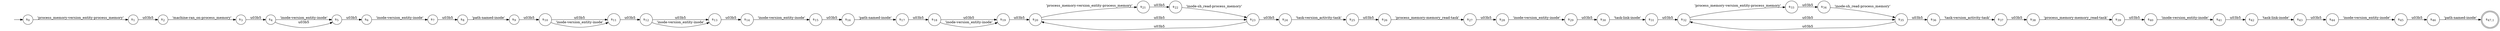 digraph NFA {
    rankdir = LR;
    I [style = invis];
    I -> S0;
    S0 [label = <s<sub>0</sub>>, shape = circle];
    S1 [label = <s<sub>1</sub>>, shape = circle];
    S2 [label = <s<sub>2</sub>>, shape = circle];
    S3 [label = <s<sub>3</sub>>, shape = circle];
    S4 [label = <s<sub>4</sub>>, shape = circle];
    S5 [label = <s<sub>5</sub>>, shape = circle];
    S6 [label = <s<sub>6</sub>>, shape = circle];
    S7 [label = <s<sub>7</sub>>, shape = circle];
    S8 [label = <s<sub>8</sub>>, shape = circle];
    S9 [label = <s<sub>9</sub>>, shape = circle];
    S10 [label = <s<sub>10</sub>>, shape = circle];
    S11 [label = <s<sub>11</sub>>, shape = circle];
    S12 [label = <s<sub>12</sub>>, shape = circle];
    S13 [label = <s<sub>13</sub>>, shape = circle];
    S14 [label = <s<sub>14</sub>>, shape = circle];
    S15 [label = <s<sub>15</sub>>, shape = circle];
    S16 [label = <s<sub>16</sub>>, shape = circle];
    S17 [label = <s<sub>17</sub>>, shape = circle];
    S18 [label = <s<sub>18</sub>>, shape = circle];
    S19 [label = <s<sub>19</sub>>, shape = circle];
    S20 [label = <s<sub>20</sub>>, shape = circle];
    S21 [label = <s<sub>21</sub>>, shape = circle];
    S22 [label = <s<sub>22</sub>>, shape = circle];
    S23 [label = <s<sub>23</sub>>, shape = circle];
    S23 -> S20 [label = "\u03b5"];
    S24 [label = <s<sub>24</sub>>, shape = circle];
    S25 [label = <s<sub>25</sub>>, shape = circle];
    S26 [label = <s<sub>26</sub>>, shape = circle];
    S27 [label = <s<sub>27</sub>>, shape = circle];
    S28 [label = <s<sub>28</sub>>, shape = circle];
    S29 [label = <s<sub>29</sub>>, shape = circle];
    S30 [label = <s<sub>30</sub>>, shape = circle];
    S31 [label = <s<sub>31</sub>>, shape = circle];
    S32 [label = <s<sub>32</sub>>, shape = circle];
    S33 [label = <s<sub>33</sub>>, shape = circle];
    S34 [label = <s<sub>34</sub>>, shape = circle];
    S35 [label = <s<sub>35</sub>>, shape = circle];
    S35 -> S32 [label = "\u03b5"];
    S36 [label = <s<sub>36</sub>>, shape = circle];
    S37 [label = <s<sub>37</sub>>, shape = circle];
    S38 [label = <s<sub>38</sub>>, shape = circle];
    S39 [label = <s<sub>39</sub>>, shape = circle];
    S40 [label = <s<sub>40</sub>>, shape = circle];
    S41 [label = <s<sub>41</sub>>, shape = circle];
    S42 [label = <s<sub>42</sub>>, shape = circle];
    S43 [label = <s<sub>43</sub>>, shape = circle];
    S44 [label = <s<sub>44</sub>>, shape = circle];
    S45 [label = <s<sub>45</sub>>, shape = circle];
    S46 [label = <s<sub>46</sub>>, shape = circle];
    S47 [label = <s<sub>47,1</sub>>, shape = circle, peripheries = 2];
    S46 -> S47 [label = "'path-named-inode'"];
    S45 -> S46 [label = "\u03b5"];
    S44 -> S45 [label = "'inode-version_entity-inode'"];
    S43 -> S44 [label = "\u03b5"];
    S42 -> S43 [label = "'task-link-inode'"];
    S41 -> S42 [label = "\u03b5"];
    S40 -> S41 [label = "'inode-version_entity-inode'"];
    S39 -> S40 [label = "\u03b5"];
    S38 -> S39 [label = "'process_memory-memory_read-task'"];
    S37 -> S38 [label = "\u03b5"];
    S36 -> S37 [label = "'task-version_activity-task'"];
    S35 -> S36 [label = "\u03b5"];
    S34 -> S35 [label = "'inode-sh_read-process_memory'"];
    S33 -> S34 [label = "\u03b5"];
    S32 -> S33 [label = "'process_memory-version_entity-process_memory'"];
    S32 -> S35 [label = "\u03b5"];
    S31 -> S32 [label = "\u03b5"];
    S30 -> S31 [label = "'task-link-inode'"];
    S29 -> S30 [label = "\u03b5"];
    S28 -> S29 [label = "'inode-version_entity-inode'"];
    S27 -> S28 [label = "\u03b5"];
    S26 -> S27 [label = "'process_memory-memory_read-task'"];
    S25 -> S26 [label = "\u03b5"];
    S24 -> S25 [label = "'task-version_activity-task'"];
    S23 -> S24 [label = "\u03b5"];
    S22 -> S23 [label = "'inode-sh_read-process_memory'"];
    S21 -> S22 [label = "\u03b5"];
    S20 -> S21 [label = "'process_memory-version_entity-process_memory'"];
    S20 -> S23 [label = "\u03b5"];
    S19 -> S20 [label = "\u03b5"];
    S18 -> S19 [label = "\u03b5"];
    S18 -> S19 [label = "'inode-version_entity-inode'"];
    S17 -> S18 [label = "\u03b5"];
    S16 -> S17 [label = "'path-named-inode'"];
    S15 -> S16 [label = "\u03b5"];
    S14 -> S15 [label = "'inode-version_entity-inode'"];
    S13 -> S14 [label = "\u03b5"];
    S12 -> S13 [label = "\u03b5"];
    S12 -> S13 [label = "'inode-version_entity-inode'"];
    S11 -> S12 [label = "\u03b5"];
    S10 -> S11 [label = "\u03b5"];
    S10 -> S11 [label = "'inode-version_entity-inode'"];
    S9 -> S10 [label = "\u03b5"];
    S8 -> S9 [label = "'path-named-inode'"];
    S7 -> S8 [label = "\u03b5"];
    S6 -> S7 [label = "'inode-version_entity-inode'"];
    S5 -> S6 [label = "\u03b5"];
    S4 -> S5 [label = "'inode-version_entity-inode'"];
    S4 -> S5 [label = "\u03b5"];
    S3 -> S4 [label = "\u03b5"];
    S2 -> S3 [label = "'machine-ran_on-process_memory'"];
    S1 -> S2 [label = "\u03b5"];
    S0 -> S1 [label = "'process_memory-version_entity-process_memory'"];
}

